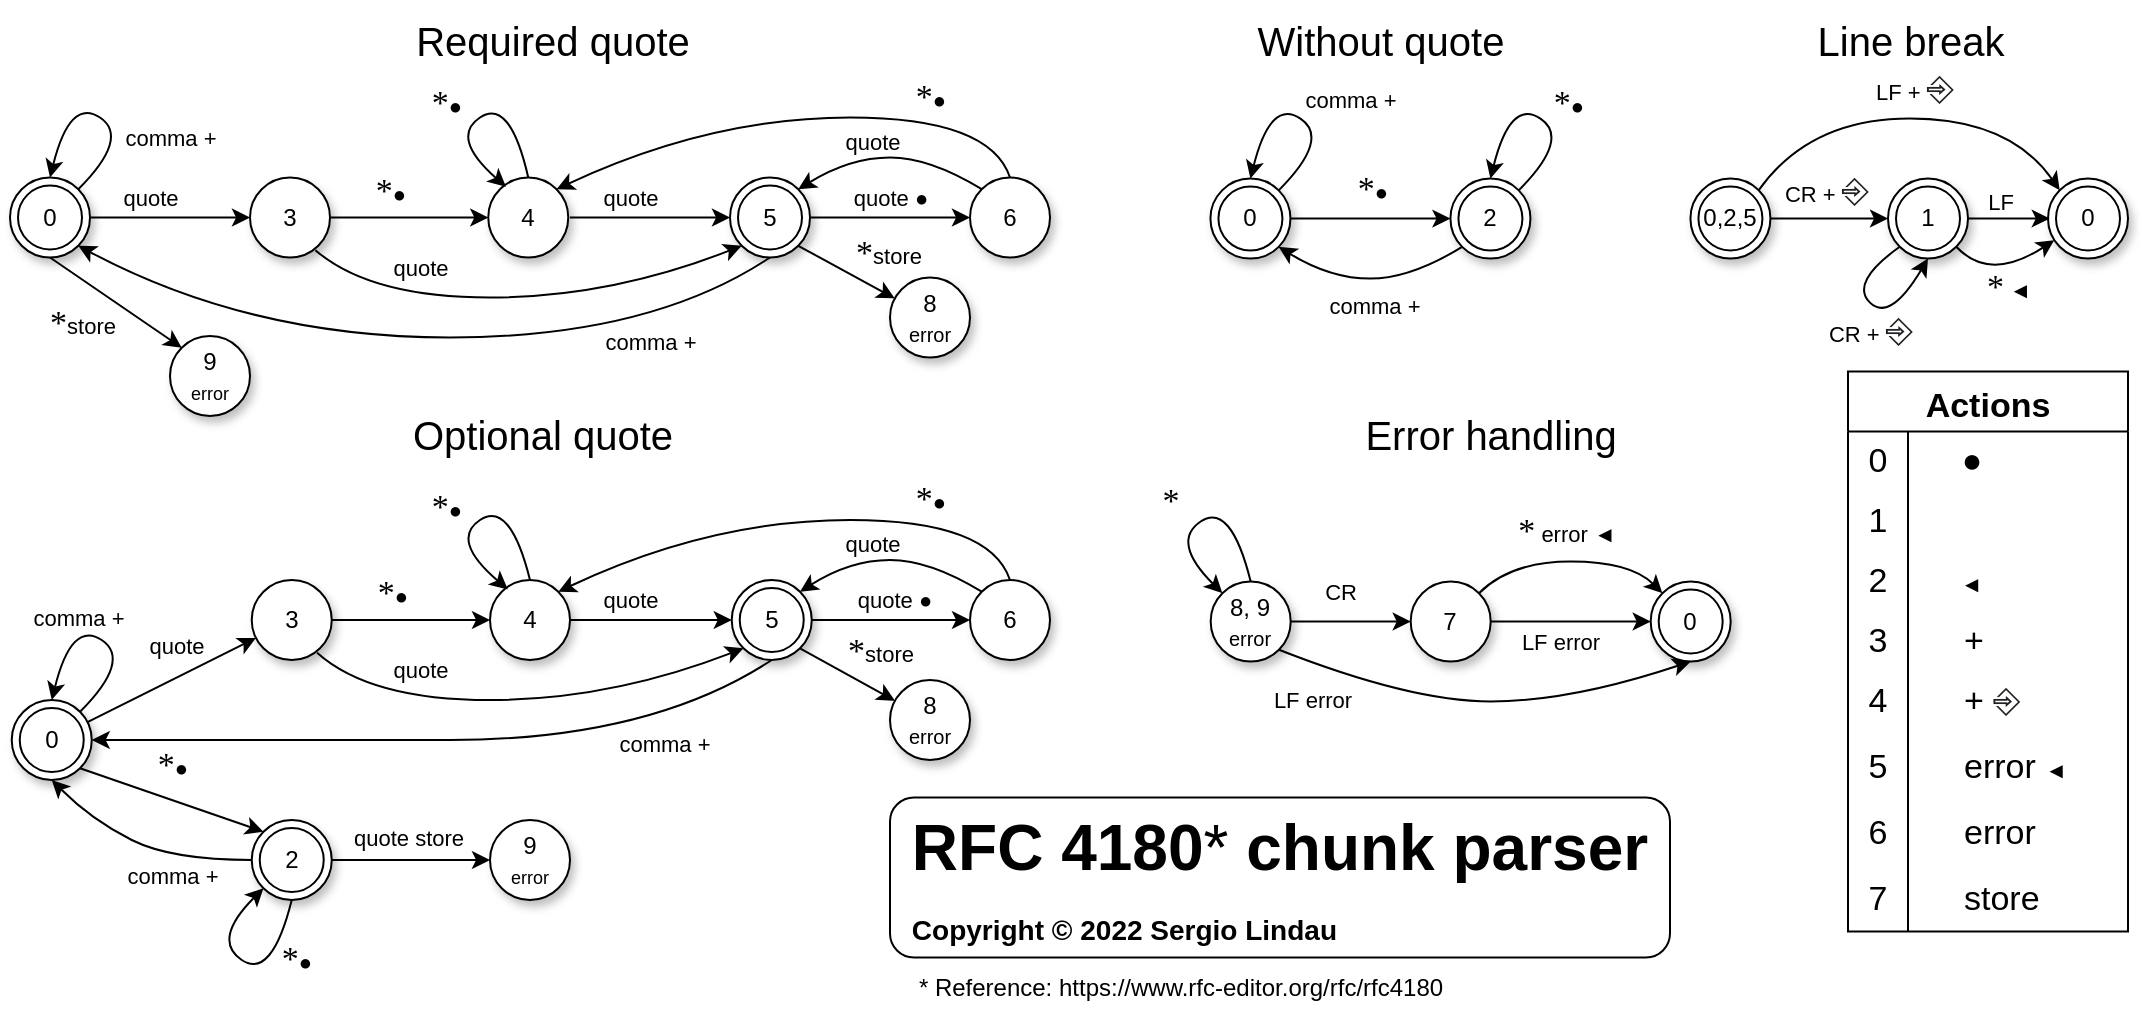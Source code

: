 <mxfile version="20.3.0" type="device"><diagram name="Page-1" id="42789a77-a242-8287-6e28-9cd8cfd52e62"><mxGraphModel dx="1185" dy="721" grid="1" gridSize="10" guides="1" tooltips="1" connect="1" arrows="1" fold="1" page="1" pageScale="1" pageWidth="1169" pageHeight="827" background="none" math="0" shadow="0"><root><mxCell id="0"/><mxCell id="1" parent="0"/><mxCell id="oNU-ILpVucmie5B2ft57-38" value="8, 9&lt;br&gt;&lt;font style=&quot;font-size: 10px;&quot;&gt;error&lt;/font&gt;" style="ellipse;whiteSpace=wrap;html=1;aspect=fixed;shadow=1;" parent="1" vertex="1"><mxGeometry x="656.34" y="475.75" width="40" height="40" as="geometry"/></mxCell><mxCell id="oNU-ILpVucmie5B2ft57-39" value="7" style="ellipse;whiteSpace=wrap;html=1;aspect=fixed;shadow=1;" parent="1" vertex="1"><mxGeometry x="756.34" y="475.75" width="40" height="40" as="geometry"/></mxCell><mxCell id="oNU-ILpVucmie5B2ft57-42" value="0" style="ellipse;shape=doubleEllipse;whiteSpace=wrap;html=1;aspect=fixed;shadow=1;" parent="1" vertex="1"><mxGeometry x="876.34" y="475.75" width="40" height="40" as="geometry"/></mxCell><mxCell id="oNU-ILpVucmie5B2ft57-53" value="" style="endArrow=classic;html=1;rounded=0;labelBorderColor=none;fontSize=17;entryX=0;entryY=0.5;entryDx=0;entryDy=0;exitX=1;exitY=0.5;exitDx=0;exitDy=0;" parent="1" source="oNU-ILpVucmie5B2ft57-38" target="oNU-ILpVucmie5B2ft57-39" edge="1"><mxGeometry width="50" height="50" relative="1" as="geometry"><mxPoint x="736.34" y="465.75" as="sourcePoint"/><mxPoint x="806.34" y="455.75" as="targetPoint"/></mxGeometry></mxCell><mxCell id="oNU-ILpVucmie5B2ft57-56" value="CR" style="edgeLabel;html=1;align=center;verticalAlign=middle;resizable=0;points=[];fontSize=11;" parent="oNU-ILpVucmie5B2ft57-53" vertex="1" connectable="0"><mxGeometry x="-0.144" y="1" relative="1" as="geometry"><mxPoint x="-1" y="-14" as="offset"/></mxGeometry></mxCell><mxCell id="oNU-ILpVucmie5B2ft57-54" value="" style="endArrow=classic;html=1;rounded=0;labelBorderColor=none;fontSize=17;exitX=1;exitY=0.5;exitDx=0;exitDy=0;entryX=0;entryY=0.5;entryDx=0;entryDy=0;" parent="1" source="oNU-ILpVucmie5B2ft57-39" target="oNU-ILpVucmie5B2ft57-42" edge="1"><mxGeometry width="50" height="50" relative="1" as="geometry"><mxPoint x="696.34" y="605.75" as="sourcePoint"/><mxPoint x="696.34" y="665.75" as="targetPoint"/></mxGeometry></mxCell><mxCell id="oNU-ILpVucmie5B2ft57-57" value="LF error" style="edgeLabel;html=1;align=center;verticalAlign=middle;resizable=0;points=[];fontSize=11;" parent="oNU-ILpVucmie5B2ft57-54" vertex="1" connectable="0"><mxGeometry x="-0.211" y="1" relative="1" as="geometry"><mxPoint x="3" y="11" as="offset"/></mxGeometry></mxCell><mxCell id="oNU-ILpVucmie5B2ft57-58" value="" style="curved=1;endArrow=classic;html=1;rounded=0;labelBorderColor=none;fontSize=17;exitX=1;exitY=1;exitDx=0;exitDy=0;entryX=0.5;entryY=1;entryDx=0;entryDy=0;" parent="1" source="oNU-ILpVucmie5B2ft57-38" target="oNU-ILpVucmie5B2ft57-42" edge="1"><mxGeometry width="50" height="50" relative="1" as="geometry"><mxPoint x="719.815" y="459.361" as="sourcePoint"/><mxPoint x="856.34" y="515.75" as="targetPoint"/><Array as="points"><mxPoint x="756.34" y="535.75"/><mxPoint x="836.34" y="535.75"/></Array></mxGeometry></mxCell><mxCell id="oNU-ILpVucmie5B2ft57-59" value="&lt;span style=&quot;font-size: 11px;&quot;&gt;LF error&lt;/span&gt;" style="edgeLabel;html=1;align=center;verticalAlign=middle;resizable=0;points=[];fontSize=17;" parent="oNU-ILpVucmie5B2ft57-58" vertex="1" connectable="0"><mxGeometry x="-0.659" y="-12" relative="1" as="geometry"><mxPoint x="-13" y="-1" as="offset"/></mxGeometry></mxCell><mxCell id="oNU-ILpVucmie5B2ft57-60" value="" style="curved=1;endArrow=classic;html=1;rounded=0;labelBorderColor=none;fontSize=11;entryX=0;entryY=0;entryDx=0;entryDy=0;exitX=1;exitY=0;exitDx=0;exitDy=0;" parent="1" source="oNU-ILpVucmie5B2ft57-39" target="oNU-ILpVucmie5B2ft57-42" edge="1"><mxGeometry width="50" height="50" relative="1" as="geometry"><mxPoint x="790.34" y="505.75" as="sourcePoint"/><mxPoint x="666.34" y="695.75" as="targetPoint"/><Array as="points"><mxPoint x="806.34" y="465.75"/><mxPoint x="866.34" y="465.75"/></Array></mxGeometry></mxCell><mxCell id="oNU-ILpVucmie5B2ft57-61" value="&lt;font style=&quot;font-size: 11px;&quot;&gt;&lt;span style=&quot;font-size: 17px; font-family: Symbol;&quot;&gt;*&lt;/span&gt;&lt;font style=&quot;font-size: 11px;&quot;&gt; &lt;/font&gt;&lt;font style=&quot;font-size: 11px;&quot;&gt;&lt;font style=&quot;font-size: 11px;&quot;&gt;error&lt;/font&gt;&amp;nbsp;&lt;/font&gt;&lt;/font&gt;&lt;font style=&quot;font-size: 11px;&quot;&gt;◄&lt;/font&gt;" style="edgeLabel;html=1;align=center;verticalAlign=middle;resizable=0;points=[];fontSize=11;" parent="oNU-ILpVucmie5B2ft57-60" vertex="1" connectable="0"><mxGeometry x="0.116" y="2" relative="1" as="geometry"><mxPoint x="-9" y="-13" as="offset"/></mxGeometry></mxCell><mxCell id="oNU-ILpVucmie5B2ft57-86" value="" style="curved=1;endArrow=classic;html=1;rounded=0;labelBorderColor=none;fontSize=17;entryX=0;entryY=0;entryDx=0;entryDy=0;exitX=0.5;exitY=0;exitDx=0;exitDy=0;" parent="1" source="oNU-ILpVucmie5B2ft57-38" target="oNU-ILpVucmie5B2ft57-38" edge="1"><mxGeometry width="50" height="50" relative="1" as="geometry"><mxPoint x="706.34" y="445.75" as="sourcePoint"/><mxPoint x="696.34" y="425.75" as="targetPoint"/><Array as="points"><mxPoint x="666.34" y="435.75"/><mxPoint x="636.34" y="455.75"/></Array></mxGeometry></mxCell><mxCell id="oNU-ILpVucmie5B2ft57-87" value="&lt;span style=&quot;font-family: Symbol; font-size: 17px;&quot;&gt;*&lt;/span&gt;" style="edgeLabel;html=1;align=center;verticalAlign=middle;resizable=0;points=[];fontSize=11;fontFamily=Helvetica;" parent="oNU-ILpVucmie5B2ft57-86" vertex="1" connectable="0"><mxGeometry x="-0.462" y="6" relative="1" as="geometry"><mxPoint x="-27" y="-12" as="offset"/></mxGeometry></mxCell><mxCell id="oNU-ILpVucmie5B2ft57-89" value="Actions" style="shape=table;startSize=30;container=1;collapsible=0;childLayout=tableLayout;fixedRows=1;rowLines=0;fontStyle=1;shadow=0;fontFamily=Helvetica;fontSize=17;" parent="1" vertex="1"><mxGeometry x="975" y="370.75" width="140" height="280" as="geometry"/></mxCell><mxCell id="oNU-ILpVucmie5B2ft57-90" value="" style="shape=tableRow;horizontal=0;startSize=0;swimlaneHead=0;swimlaneBody=0;top=0;left=0;bottom=0;right=0;collapsible=0;dropTarget=0;fillColor=none;points=[[0,0.5],[1,0.5]];portConstraint=eastwest;shadow=1;fontFamily=Helvetica;fontSize=17;" parent="oNU-ILpVucmie5B2ft57-89" vertex="1"><mxGeometry y="30" width="140" height="30" as="geometry"/></mxCell><mxCell id="oNU-ILpVucmie5B2ft57-91" value="0" style="shape=partialRectangle;html=1;whiteSpace=wrap;connectable=0;fillColor=none;top=0;left=0;bottom=0;right=0;overflow=hidden;pointerEvents=1;shadow=1;fontFamily=Helvetica;fontSize=17;" parent="oNU-ILpVucmie5B2ft57-90" vertex="1"><mxGeometry width="30" height="30" as="geometry"><mxRectangle width="30" height="30" as="alternateBounds"/></mxGeometry></mxCell><mxCell id="oNU-ILpVucmie5B2ft57-92" value="&lt;span style=&quot;font-size: 17px; text-align: center; background-color: rgb(255, 255, 255);&quot;&gt;&amp;nbsp; &amp;nbsp; ●&lt;/span&gt;" style="shape=partialRectangle;html=1;whiteSpace=wrap;connectable=0;fillColor=none;top=0;left=0;bottom=0;right=0;align=left;spacingLeft=6;overflow=hidden;shadow=1;fontFamily=Helvetica;fontSize=17;" parent="oNU-ILpVucmie5B2ft57-90" vertex="1"><mxGeometry x="30" width="110" height="30" as="geometry"><mxRectangle width="110" height="30" as="alternateBounds"/></mxGeometry></mxCell><mxCell id="oNU-ILpVucmie5B2ft57-93" value="" style="shape=tableRow;horizontal=0;startSize=0;swimlaneHead=0;swimlaneBody=0;top=0;left=0;bottom=0;right=0;collapsible=0;dropTarget=0;fillColor=none;points=[[0,0.5],[1,0.5]];portConstraint=eastwest;shadow=1;fontFamily=Helvetica;fontSize=17;" parent="oNU-ILpVucmie5B2ft57-89" vertex="1"><mxGeometry y="60" width="140" height="30" as="geometry"/></mxCell><mxCell id="oNU-ILpVucmie5B2ft57-94" value="1" style="shape=partialRectangle;html=1;whiteSpace=wrap;connectable=0;fillColor=none;top=0;left=0;bottom=0;right=0;overflow=hidden;shadow=1;fontFamily=Helvetica;fontSize=17;" parent="oNU-ILpVucmie5B2ft57-93" vertex="1"><mxGeometry width="30" height="30" as="geometry"><mxRectangle width="30" height="30" as="alternateBounds"/></mxGeometry></mxCell><mxCell id="oNU-ILpVucmie5B2ft57-95" value="" style="shape=partialRectangle;html=1;whiteSpace=wrap;connectable=0;fillColor=none;top=0;left=0;bottom=0;right=0;align=left;spacingLeft=6;overflow=hidden;shadow=1;fontFamily=Helvetica;fontSize=17;" parent="oNU-ILpVucmie5B2ft57-93" vertex="1"><mxGeometry x="30" width="110" height="30" as="geometry"><mxRectangle width="110" height="30" as="alternateBounds"/></mxGeometry></mxCell><mxCell id="oNU-ILpVucmie5B2ft57-96" value="" style="shape=tableRow;horizontal=0;startSize=0;swimlaneHead=0;swimlaneBody=0;top=0;left=0;bottom=0;right=0;collapsible=0;dropTarget=0;fillColor=none;points=[[0,0.5],[1,0.5]];portConstraint=eastwest;shadow=1;fontFamily=Helvetica;fontSize=17;" parent="oNU-ILpVucmie5B2ft57-89" vertex="1"><mxGeometry y="90" width="140" height="30" as="geometry"/></mxCell><mxCell id="oNU-ILpVucmie5B2ft57-97" value="2" style="shape=partialRectangle;html=1;whiteSpace=wrap;connectable=0;fillColor=none;top=0;left=0;bottom=0;right=0;overflow=hidden;shadow=1;fontFamily=Helvetica;fontSize=17;" parent="oNU-ILpVucmie5B2ft57-96" vertex="1"><mxGeometry width="30" height="30" as="geometry"><mxRectangle width="30" height="30" as="alternateBounds"/></mxGeometry></mxCell><mxCell id="oNU-ILpVucmie5B2ft57-98" value="&lt;span style=&quot;font-size: 11px; text-align: center; background-color: rgb(255, 255, 255);&quot;&gt;&amp;nbsp; &amp;nbsp; &amp;nbsp; ◄&lt;/span&gt;" style="shape=partialRectangle;html=1;whiteSpace=wrap;connectable=0;fillColor=none;top=0;left=0;bottom=0;right=0;align=left;spacingLeft=6;overflow=hidden;shadow=1;fontFamily=Helvetica;fontSize=17;" parent="oNU-ILpVucmie5B2ft57-96" vertex="1"><mxGeometry x="30" width="110" height="30" as="geometry"><mxRectangle width="110" height="30" as="alternateBounds"/></mxGeometry></mxCell><mxCell id="oNU-ILpVucmie5B2ft57-99" value="+&amp;nbsp;&lt;span style=&quot;color: rgb(32, 33, 36); font-family: consolas, &amp;quot;lucida console&amp;quot;, &amp;quot;courier new&amp;quot;, monospace; background-color: rgb(255, 255, 255); font-size: 17px;&quot;&gt;⎆&lt;/span&gt;" style="shape=partialRectangle;html=1;whiteSpace=wrap;connectable=0;fillColor=none;top=0;left=0;bottom=0;right=0;align=left;spacingLeft=6;overflow=hidden;shadow=1;fontFamily=Helvetica;fontSize=17;" parent="1" vertex="1"><mxGeometry x="1025" y="520.75" width="90" height="30" as="geometry"><mxRectangle width="140" height="30" as="alternateBounds"/></mxGeometry></mxCell><mxCell id="oNU-ILpVucmie5B2ft57-100" value="4" style="shape=partialRectangle;html=1;whiteSpace=wrap;connectable=0;fillColor=none;top=0;left=0;bottom=0;right=0;overflow=hidden;shadow=1;fontFamily=Helvetica;fontSize=17;" parent="1" vertex="1"><mxGeometry x="975" y="520.75" width="30" height="30" as="geometry"><mxRectangle width="40" height="30" as="alternateBounds"/></mxGeometry></mxCell><mxCell id="oNU-ILpVucmie5B2ft57-104" value="" style="line;strokeWidth=1;direction=south;html=1;shadow=0;fontFamily=Helvetica;fontSize=17;" parent="1" vertex="1"><mxGeometry x="995" y="451.25" width="20" height="199.5" as="geometry"/></mxCell><mxCell id="oNU-ILpVucmie5B2ft57-106" value="" style="shape=tableRow;horizontal=0;startSize=0;swimlaneHead=0;swimlaneBody=0;top=0;left=0;bottom=0;right=0;collapsible=0;dropTarget=0;fillColor=none;points=[[0,0.5],[1,0.5]];portConstraint=eastwest;shadow=1;fontFamily=Helvetica;fontSize=17;" parent="1" vertex="1"><mxGeometry x="975" y="553.75" width="140" height="30" as="geometry"/></mxCell><mxCell id="oNU-ILpVucmie5B2ft57-107" value="5" style="shape=partialRectangle;html=1;whiteSpace=wrap;connectable=0;fillColor=none;top=0;left=0;bottom=0;right=0;overflow=hidden;shadow=1;fontFamily=Helvetica;fontSize=17;" parent="oNU-ILpVucmie5B2ft57-106" vertex="1"><mxGeometry width="30" height="30" as="geometry"><mxRectangle width="40" height="30" as="alternateBounds"/></mxGeometry></mxCell><mxCell id="oNU-ILpVucmie5B2ft57-108" value="error&amp;nbsp;&lt;span style=&quot;font-size: 11px; text-align: center; background-color: rgb(255, 255, 255);&quot;&gt;◄&lt;/span&gt;" style="shape=partialRectangle;html=1;whiteSpace=wrap;connectable=0;fillColor=none;top=0;left=0;bottom=0;right=0;align=left;spacingLeft=6;overflow=hidden;shadow=1;fontFamily=Helvetica;fontSize=17;" parent="oNU-ILpVucmie5B2ft57-106" vertex="1"><mxGeometry x="50" width="90" height="30" as="geometry"><mxRectangle width="140" height="30" as="alternateBounds"/></mxGeometry></mxCell><mxCell id="oNU-ILpVucmie5B2ft57-109" value="" style="shape=tableRow;horizontal=0;startSize=0;swimlaneHead=0;swimlaneBody=0;top=0;left=0;bottom=0;right=0;collapsible=0;dropTarget=0;fillColor=none;points=[[0,0.5],[1,0.5]];portConstraint=eastwest;shadow=1;fontFamily=Helvetica;fontSize=17;" parent="1" vertex="1"><mxGeometry x="975" y="583.75" width="140" height="33" as="geometry"/></mxCell><mxCell id="oNU-ILpVucmie5B2ft57-110" value="6" style="shape=partialRectangle;html=1;whiteSpace=wrap;connectable=0;fillColor=none;top=0;left=0;bottom=0;right=0;overflow=hidden;shadow=1;fontFamily=Helvetica;fontSize=17;" parent="oNU-ILpVucmie5B2ft57-109" vertex="1"><mxGeometry y="3" width="30" height="30" as="geometry"><mxRectangle width="40" height="30" as="alternateBounds"/></mxGeometry></mxCell><mxCell id="oNU-ILpVucmie5B2ft57-111" value="error" style="shape=partialRectangle;html=1;whiteSpace=wrap;connectable=0;fillColor=none;top=0;left=0;bottom=0;right=0;align=left;spacingLeft=6;overflow=hidden;shadow=1;fontFamily=Helvetica;fontSize=17;" parent="oNU-ILpVucmie5B2ft57-109" vertex="1"><mxGeometry x="50" y="3" width="90" height="30" as="geometry"><mxRectangle width="140" height="30" as="alternateBounds"/></mxGeometry></mxCell><mxCell id="oNU-ILpVucmie5B2ft57-112" value="store" style="shape=partialRectangle;html=1;whiteSpace=wrap;connectable=0;fillColor=none;top=0;left=0;bottom=0;right=0;align=left;spacingLeft=6;overflow=hidden;shadow=1;fontFamily=Helvetica;fontSize=17;" parent="1" vertex="1"><mxGeometry x="1025" y="619.75" width="90" height="30" as="geometry"><mxRectangle width="140" height="30" as="alternateBounds"/></mxGeometry></mxCell><mxCell id="oNU-ILpVucmie5B2ft57-113" value="7" style="shape=partialRectangle;html=1;whiteSpace=wrap;connectable=0;fillColor=none;top=0;left=0;bottom=0;right=0;overflow=hidden;shadow=1;fontFamily=Helvetica;fontSize=17;" parent="1" vertex="1"><mxGeometry x="975" y="619.75" width="30" height="30" as="geometry"><mxRectangle width="40" height="30" as="alternateBounds"/></mxGeometry></mxCell><mxCell id="oNU-ILpVucmie5B2ft57-114" value="+" style="shape=partialRectangle;html=1;whiteSpace=wrap;connectable=0;fillColor=none;top=0;left=0;bottom=0;right=0;align=left;spacingLeft=6;overflow=hidden;shadow=1;fontFamily=Helvetica;fontSize=17;" parent="1" vertex="1"><mxGeometry x="1025" y="490.75" width="90" height="30" as="geometry"><mxRectangle width="140" height="30" as="alternateBounds"/></mxGeometry></mxCell><mxCell id="oNU-ILpVucmie5B2ft57-115" value="3" style="shape=partialRectangle;html=1;whiteSpace=wrap;connectable=0;fillColor=none;top=0;left=0;bottom=0;right=0;overflow=hidden;shadow=1;fontFamily=Helvetica;fontSize=17;" parent="1" vertex="1"><mxGeometry x="975" y="490.75" width="30" height="30" as="geometry"><mxRectangle width="40" height="30" as="alternateBounds"/></mxGeometry></mxCell><mxCell id="oNU-ILpVucmie5B2ft57-119" value="&lt;div style=&quot;&quot;&gt;&lt;span style=&quot;background-color: initial;&quot;&gt;&lt;font style=&quot;font-size: 32px;&quot;&gt;&lt;b&gt;RFC 4180&lt;/b&gt;*&lt;b&gt;&amp;nbsp;chunk parser&lt;/b&gt;&lt;/font&gt;&lt;/span&gt;&lt;/div&gt;&lt;div style=&quot;text-align: left; font-size: 11px;&quot;&gt;&lt;span style=&quot;background-color: initial;&quot;&gt;&lt;br&gt;&lt;/span&gt;&lt;/div&gt;&lt;div style=&quot;text-align: left; font-size: 14px;&quot;&gt;&lt;b&gt;&lt;span style=&quot;background-color: initial;&quot;&gt;Copyright ©&lt;/span&gt;&lt;span style=&quot;background-color: initial;&quot;&gt;&amp;nbsp;2022 Sergio Lindau&lt;/span&gt;&lt;/b&gt;&lt;/div&gt;" style="rounded=1;whiteSpace=wrap;html=1;shadow=0;strokeWidth=1;fontFamily=Helvetica;fontSize=24;align=center;" parent="1" vertex="1"><mxGeometry x="496" y="583.75" width="390" height="80" as="geometry"/></mxCell><mxCell id="oNU-ILpVucmie5B2ft57-123" value="&lt;span style=&quot;font-size: 12px; text-align: left; background-color: initial;&quot;&gt;* Reference:&amp;nbsp;&lt;/span&gt;&lt;span style=&quot;font-size: 12px; text-align: left; background-color: initial;&quot;&gt;https://www.rfc-editor.org/rfc/rfc4180&lt;/span&gt;" style="text;html=1;align=center;verticalAlign=middle;resizable=0;points=[];autosize=1;strokeColor=none;fillColor=none;fontSize=12;fontFamily=Helvetica;" parent="1" vertex="1"><mxGeometry x="496" y="663.75" width="290" height="30" as="geometry"/></mxCell><mxCell id="oNU-ILpVucmie5B2ft57-125" value="0" style="ellipse;shape=doubleEllipse;whiteSpace=wrap;html=1;aspect=fixed;shadow=1;" parent="1" vertex="1"><mxGeometry x="656.22" y="274.31" width="40" height="40" as="geometry"/></mxCell><mxCell id="oNU-ILpVucmie5B2ft57-126" value="2" style="ellipse;shape=doubleEllipse;whiteSpace=wrap;html=1;aspect=fixed;shadow=1;" parent="1" vertex="1"><mxGeometry x="776.22" y="274.31" width="40" height="40" as="geometry"/></mxCell><mxCell id="oNU-ILpVucmie5B2ft57-129" value="" style="endArrow=classic;html=1;rounded=0;labelBorderColor=none;fontSize=17;" parent="1" source="oNU-ILpVucmie5B2ft57-125" target="oNU-ILpVucmie5B2ft57-126" edge="1"><mxGeometry width="50" height="50" relative="1" as="geometry"><mxPoint x="746.22" y="374.31" as="sourcePoint"/><mxPoint x="776.22" y="324.31" as="targetPoint"/></mxGeometry></mxCell><mxCell id="oNU-ILpVucmie5B2ft57-130" value="&lt;font face=&quot;Symbol&quot;&gt;*&lt;/font&gt;&lt;span style=&quot;font-size: 11px;&quot;&gt;●&lt;/span&gt;" style="edgeLabel;html=1;align=center;verticalAlign=middle;resizable=0;points=[];fontSize=17;" parent="oNU-ILpVucmie5B2ft57-129" vertex="1" connectable="0"><mxGeometry x="-0.155" y="1" relative="1" as="geometry"><mxPoint x="7" y="-14" as="offset"/></mxGeometry></mxCell><mxCell id="oNU-ILpVucmie5B2ft57-131" value="" style="curved=1;endArrow=classic;html=1;rounded=0;labelBorderColor=none;fontSize=17;entryX=0.5;entryY=0;entryDx=0;entryDy=0;exitX=1;exitY=0;exitDx=0;exitDy=0;" parent="1" source="oNU-ILpVucmie5B2ft57-126" target="oNU-ILpVucmie5B2ft57-126" edge="1"><mxGeometry width="50" height="50" relative="1" as="geometry"><mxPoint x="886.22" y="284.31" as="sourcePoint"/><mxPoint x="796.22" y="234.31" as="targetPoint"/><Array as="points"><mxPoint x="836.22" y="254.31"/><mxPoint x="806.22" y="234.31"/></Array></mxGeometry></mxCell><mxCell id="oNU-ILpVucmie5B2ft57-132" value="&lt;font face=&quot;Symbol&quot;&gt;*&lt;/font&gt;&lt;span style=&quot;font-size: 11px;&quot;&gt;●&lt;/span&gt;" style="edgeLabel;html=1;align=center;verticalAlign=middle;resizable=0;points=[];fontSize=17;" parent="oNU-ILpVucmie5B2ft57-131" vertex="1" connectable="0"><mxGeometry x="-0.462" y="6" relative="1" as="geometry"><mxPoint x="7" y="-18" as="offset"/></mxGeometry></mxCell><mxCell id="oNU-ILpVucmie5B2ft57-133" value="" style="curved=1;endArrow=classic;html=1;rounded=0;labelBorderColor=none;fontSize=17;entryX=0.5;entryY=0;entryDx=0;entryDy=0;" parent="1" source="oNU-ILpVucmie5B2ft57-125" target="oNU-ILpVucmie5B2ft57-125" edge="1"><mxGeometry width="50" height="50" relative="1" as="geometry"><mxPoint x="690.362" y="280.168" as="sourcePoint"/><mxPoint x="666.22" y="264.31" as="targetPoint"/><Array as="points"><mxPoint x="716.22" y="254.31"/><mxPoint x="686.22" y="234.31"/></Array></mxGeometry></mxCell><mxCell id="oNU-ILpVucmie5B2ft57-134" value="&lt;font style=&quot;font-size: 11px;&quot;&gt;comma +&lt;/font&gt;" style="edgeLabel;html=1;align=center;verticalAlign=middle;resizable=0;points=[];fontSize=11;fontFamily=Helvetica;" parent="oNU-ILpVucmie5B2ft57-133" vertex="1" connectable="0"><mxGeometry x="-0.462" y="6" relative="1" as="geometry"><mxPoint x="18" y="-20" as="offset"/></mxGeometry></mxCell><mxCell id="oNU-ILpVucmie5B2ft57-135" value="" style="curved=1;endArrow=classic;html=1;rounded=0;labelBorderColor=none;fontFamily=Helvetica;fontSize=32;entryX=1;entryY=1;entryDx=0;entryDy=0;exitX=0;exitY=1;exitDx=0;exitDy=0;" parent="1" source="oNU-ILpVucmie5B2ft57-126" target="oNU-ILpVucmie5B2ft57-125" edge="1"><mxGeometry width="50" height="50" relative="1" as="geometry"><mxPoint x="706.22" y="444.31" as="sourcePoint"/><mxPoint x="716.22" y="414.31" as="targetPoint"/><Array as="points"><mxPoint x="756.22" y="324.31"/><mxPoint x="716.22" y="324.31"/></Array></mxGeometry></mxCell><mxCell id="oNU-ILpVucmie5B2ft57-136" value="comma +" style="edgeLabel;html=1;align=center;verticalAlign=middle;resizable=0;points=[];fontSize=11;fontFamily=Helvetica;" parent="oNU-ILpVucmie5B2ft57-135" vertex="1" connectable="0"><mxGeometry x="-0.39" y="-1" relative="1" as="geometry"><mxPoint x="-18" y="14" as="offset"/></mxGeometry></mxCell><mxCell id="J-oSpDZBuJz6s4gYb7UV-1" value="0" style="ellipse;shape=doubleEllipse;whiteSpace=wrap;html=1;aspect=fixed;shadow=1;" parent="1" vertex="1"><mxGeometry x="56" y="273.75" width="40" height="40" as="geometry"/></mxCell><mxCell id="J-oSpDZBuJz6s4gYb7UV-2" value="5" style="ellipse;shape=doubleEllipse;whiteSpace=wrap;html=1;aspect=fixed;shadow=1;" parent="1" vertex="1"><mxGeometry x="416" y="273.75" width="40" height="40" as="geometry"/></mxCell><mxCell id="J-oSpDZBuJz6s4gYb7UV-3" value="3" style="ellipse;whiteSpace=wrap;html=1;aspect=fixed;shadow=1;" parent="1" vertex="1"><mxGeometry x="176" y="273.75" width="40" height="40" as="geometry"/></mxCell><mxCell id="J-oSpDZBuJz6s4gYb7UV-4" value="" style="endArrow=classic;html=1;rounded=0;labelBorderColor=none;fontSize=11;" parent="1" source="J-oSpDZBuJz6s4gYb7UV-1" target="J-oSpDZBuJz6s4gYb7UV-3" edge="1"><mxGeometry width="50" height="50" relative="1" as="geometry"><mxPoint x="-34" y="313.75" as="sourcePoint"/><mxPoint x="16" y="343.75" as="targetPoint"/></mxGeometry></mxCell><mxCell id="J-oSpDZBuJz6s4gYb7UV-5" value="quote" style="edgeLabel;html=1;align=center;verticalAlign=middle;resizable=0;points=[];fontSize=11;fontFamily=Helvetica;" parent="J-oSpDZBuJz6s4gYb7UV-4" vertex="1" connectable="0"><mxGeometry x="-0.283" y="2" relative="1" as="geometry"><mxPoint x="1" y="-8" as="offset"/></mxGeometry></mxCell><mxCell id="J-oSpDZBuJz6s4gYb7UV-6" value="4" style="ellipse;whiteSpace=wrap;html=1;aspect=fixed;shadow=1;" parent="1" vertex="1"><mxGeometry x="295.13" y="273.75" width="40" height="40" as="geometry"/></mxCell><mxCell id="J-oSpDZBuJz6s4gYb7UV-7" value="6" style="ellipse;whiteSpace=wrap;html=1;aspect=fixed;shadow=1;" parent="1" vertex="1"><mxGeometry x="536" y="273.75" width="40" height="40" as="geometry"/></mxCell><mxCell id="J-oSpDZBuJz6s4gYb7UV-8" value="8&lt;br&gt;&lt;font style=&quot;font-size: 10px;&quot;&gt;error&lt;/font&gt;" style="ellipse;whiteSpace=wrap;html=1;aspect=fixed;shadow=1;" parent="1" vertex="1"><mxGeometry x="496" y="323.75" width="40" height="40" as="geometry"/></mxCell><mxCell id="J-oSpDZBuJz6s4gYb7UV-9" value="" style="endArrow=classic;html=1;rounded=0;labelBorderColor=none;fontSize=11;entryX=0;entryY=0.5;entryDx=0;entryDy=0;" parent="1" source="J-oSpDZBuJz6s4gYb7UV-3" target="J-oSpDZBuJz6s4gYb7UV-6" edge="1"><mxGeometry width="50" height="50" relative="1" as="geometry"><mxPoint x="39.346" y="403.75" as="sourcePoint"/><mxPoint x="-47.349" y="461.596" as="targetPoint"/></mxGeometry></mxCell><mxCell id="J-oSpDZBuJz6s4gYb7UV-10" value="&lt;font style=&quot;font-size: 17px;&quot; face=&quot;Symbol&quot;&gt;*&lt;/font&gt;●" style="edgeLabel;html=1;align=center;verticalAlign=middle;resizable=0;points=[];fontSize=11;fontFamily=Helvetica;" parent="J-oSpDZBuJz6s4gYb7UV-9" vertex="1" connectable="0"><mxGeometry x="0.317" relative="1" as="geometry"><mxPoint x="-22" y="-13" as="offset"/></mxGeometry></mxCell><mxCell id="J-oSpDZBuJz6s4gYb7UV-11" value="" style="endArrow=classic;html=1;rounded=0;labelBorderColor=none;fontFamily=Helvetica;fontSize=11;entryX=0;entryY=0.5;entryDx=0;entryDy=0;" parent="1" target="J-oSpDZBuJz6s4gYb7UV-2" edge="1"><mxGeometry width="50" height="50" relative="1" as="geometry"><mxPoint x="336" y="293.75" as="sourcePoint"/><mxPoint x="396" y="273.75" as="targetPoint"/></mxGeometry></mxCell><mxCell id="J-oSpDZBuJz6s4gYb7UV-12" value="quote" style="edgeLabel;html=1;align=center;verticalAlign=middle;resizable=0;points=[];fontSize=11;fontFamily=Helvetica;" parent="J-oSpDZBuJz6s4gYb7UV-11" vertex="1" connectable="0"><mxGeometry x="-0.328" relative="1" as="geometry"><mxPoint x="3" y="-10" as="offset"/></mxGeometry></mxCell><mxCell id="J-oSpDZBuJz6s4gYb7UV-13" value="" style="endArrow=classic;html=1;rounded=0;labelBorderColor=none;fontFamily=Helvetica;fontSize=11;entryX=0;entryY=0.5;entryDx=0;entryDy=0;exitX=1;exitY=0.5;exitDx=0;exitDy=0;" parent="1" source="J-oSpDZBuJz6s4gYb7UV-2" target="J-oSpDZBuJz6s4gYb7UV-7" edge="1"><mxGeometry width="50" height="50" relative="1" as="geometry"><mxPoint x="26" y="558.75" as="sourcePoint"/><mxPoint x="26" y="598.75" as="targetPoint"/></mxGeometry></mxCell><mxCell id="J-oSpDZBuJz6s4gYb7UV-14" value="quote ●" style="edgeLabel;html=1;align=center;verticalAlign=middle;resizable=0;points=[];fontSize=11;fontFamily=Helvetica;" parent="J-oSpDZBuJz6s4gYb7UV-13" vertex="1" connectable="0"><mxGeometry x="-0.328" relative="1" as="geometry"><mxPoint x="13" y="-10" as="offset"/></mxGeometry></mxCell><mxCell id="J-oSpDZBuJz6s4gYb7UV-15" value="" style="curved=1;endArrow=classic;html=1;rounded=0;labelBorderColor=none;fontFamily=Helvetica;fontSize=11;exitX=0;exitY=0;exitDx=0;exitDy=0;entryX=1;entryY=0;entryDx=0;entryDy=0;" parent="1" source="J-oSpDZBuJz6s4gYb7UV-7" target="J-oSpDZBuJz6s4gYb7UV-2" edge="1"><mxGeometry width="50" height="50" relative="1" as="geometry"><mxPoint x="-54" y="593.75" as="sourcePoint"/><mxPoint x="456" y="263.75" as="targetPoint"/><Array as="points"><mxPoint x="516" y="263.75"/><mxPoint x="476" y="263.75"/></Array></mxGeometry></mxCell><mxCell id="J-oSpDZBuJz6s4gYb7UV-16" value="quote" style="edgeLabel;html=1;align=center;verticalAlign=middle;resizable=0;points=[];fontSize=11;fontFamily=Helvetica;" parent="J-oSpDZBuJz6s4gYb7UV-15" vertex="1" connectable="0"><mxGeometry x="-0.265" y="-4" relative="1" as="geometry"><mxPoint x="-23" y="-4" as="offset"/></mxGeometry></mxCell><mxCell id="J-oSpDZBuJz6s4gYb7UV-17" value="" style="curved=1;endArrow=classic;html=1;rounded=0;labelBorderColor=none;fontFamily=Helvetica;fontSize=11;exitX=0.5;exitY=0;exitDx=0;exitDy=0;entryX=1;entryY=0;entryDx=0;entryDy=0;" parent="1" source="J-oSpDZBuJz6s4gYb7UV-7" target="J-oSpDZBuJz6s4gYb7UV-6" edge="1"><mxGeometry width="50" height="50" relative="1" as="geometry"><mxPoint x="-44" y="643.75" as="sourcePoint"/><mxPoint x="315" y="223.75" as="targetPoint"/><Array as="points"><mxPoint x="546" y="243.75"/><mxPoint x="406" y="243.75"/></Array></mxGeometry></mxCell><mxCell id="J-oSpDZBuJz6s4gYb7UV-18" value="&lt;font style=&quot;font-size: 17px;&quot; face=&quot;Symbol&quot;&gt;*&lt;/font&gt;●" style="edgeLabel;html=1;align=center;verticalAlign=middle;resizable=0;points=[];fontSize=11;fontFamily=Helvetica;" parent="J-oSpDZBuJz6s4gYb7UV-17" vertex="1" connectable="0"><mxGeometry x="-0.071" y="1" relative="1" as="geometry"><mxPoint x="57" y="-11" as="offset"/></mxGeometry></mxCell><mxCell id="J-oSpDZBuJz6s4gYb7UV-19" value="" style="curved=1;endArrow=classic;html=1;rounded=0;labelBorderColor=none;fontSize=17;entryX=0.222;entryY=0.117;entryDx=0;entryDy=0;entryPerimeter=0;exitX=0.5;exitY=0;exitDx=0;exitDy=0;" parent="1" source="J-oSpDZBuJz6s4gYb7UV-6" target="J-oSpDZBuJz6s4gYb7UV-6" edge="1"><mxGeometry width="50" height="50" relative="1" as="geometry"><mxPoint x="305.13" y="263.75" as="sourcePoint"/><mxPoint x="296.53" y="286.59" as="targetPoint"/><Array as="points"><mxPoint x="306" y="233.75"/><mxPoint x="276" y="253.75"/></Array></mxGeometry></mxCell><mxCell id="J-oSpDZBuJz6s4gYb7UV-20" value="&lt;font face=&quot;Symbol&quot;&gt;*&lt;/font&gt;&lt;span style=&quot;font-size: 11px;&quot;&gt;●&lt;/span&gt;" style="edgeLabel;html=1;align=center;verticalAlign=middle;resizable=0;points=[];fontSize=17;" parent="J-oSpDZBuJz6s4gYb7UV-19" vertex="1" connectable="0"><mxGeometry x="-0.462" y="6" relative="1" as="geometry"><mxPoint x="-29" y="-8" as="offset"/></mxGeometry></mxCell><mxCell id="J-oSpDZBuJz6s4gYb7UV-21" value="" style="curved=1;endArrow=classic;html=1;rounded=0;labelBorderColor=none;fontFamily=Helvetica;fontSize=11;exitX=0.5;exitY=1;exitDx=0;exitDy=0;entryX=1;entryY=1;entryDx=0;entryDy=0;" parent="1" source="J-oSpDZBuJz6s4gYb7UV-2" target="J-oSpDZBuJz6s4gYb7UV-1" edge="1"><mxGeometry width="50" height="50" relative="1" as="geometry"><mxPoint x="236" y="523.75" as="sourcePoint"/><mxPoint x="106" y="323.75" as="targetPoint"/><Array as="points"><mxPoint x="376" y="353.75"/><mxPoint x="176" y="353.75"/></Array></mxGeometry></mxCell><mxCell id="J-oSpDZBuJz6s4gYb7UV-22" value="comma +" style="edgeLabel;html=1;align=center;verticalAlign=middle;resizable=0;points=[];fontSize=11;fontFamily=Helvetica;" parent="J-oSpDZBuJz6s4gYb7UV-21" vertex="1" connectable="0"><mxGeometry x="-0.287" y="1" relative="1" as="geometry"><mxPoint x="59" y="1" as="offset"/></mxGeometry></mxCell><mxCell id="J-oSpDZBuJz6s4gYb7UV-23" value="" style="curved=1;endArrow=classic;html=1;rounded=0;labelBorderColor=none;fontSize=11;exitX=0.817;exitY=0.908;exitDx=0;exitDy=0;entryX=0;entryY=1;entryDx=0;entryDy=0;exitPerimeter=0;" parent="1" source="J-oSpDZBuJz6s4gYb7UV-3" target="J-oSpDZBuJz6s4gYb7UV-2" edge="1"><mxGeometry width="50" height="50" relative="1" as="geometry"><mxPoint x="76" y="360.82" as="sourcePoint"/><mxPoint x="81.858" y="466.678" as="targetPoint"/><Array as="points"><mxPoint x="236" y="333.75"/><mxPoint x="356" y="333.75"/></Array></mxGeometry></mxCell><mxCell id="J-oSpDZBuJz6s4gYb7UV-24" value="&lt;font style=&quot;font-size: 11px;&quot;&gt;&lt;span style=&quot;font-size: 11px;&quot;&gt;quote&lt;/span&gt;&lt;/font&gt;" style="edgeLabel;html=1;align=center;verticalAlign=middle;resizable=0;points=[];fontSize=11;fontFamily=Helvetica;" parent="J-oSpDZBuJz6s4gYb7UV-23" vertex="1" connectable="0"><mxGeometry x="0.116" y="2" relative="1" as="geometry"><mxPoint x="-66" y="-13" as="offset"/></mxGeometry></mxCell><mxCell id="J-oSpDZBuJz6s4gYb7UV-25" value="" style="endArrow=classic;html=1;rounded=0;labelBorderColor=none;fontFamily=Helvetica;fontSize=11;exitX=1;exitY=1;exitDx=0;exitDy=0;" parent="1" source="J-oSpDZBuJz6s4gYb7UV-2" target="J-oSpDZBuJz6s4gYb7UV-8" edge="1"><mxGeometry width="50" height="50" relative="1" as="geometry"><mxPoint x="226" y="523.75" as="sourcePoint"/><mxPoint x="86" y="553.75" as="targetPoint"/></mxGeometry></mxCell><mxCell id="J-oSpDZBuJz6s4gYb7UV-26" value="&lt;font style=&quot;font-size: 17px;&quot; face=&quot;Symbol&quot;&gt;*&lt;/font&gt;&lt;font style=&quot;font-size: 11px;&quot;&gt;store&lt;/font&gt;" style="edgeLabel;html=1;align=center;verticalAlign=middle;resizable=0;points=[];fontSize=11;fontFamily=Helvetica;" parent="J-oSpDZBuJz6s4gYb7UV-25" vertex="1" connectable="0"><mxGeometry x="0.449" y="-2" relative="1" as="geometry"><mxPoint x="10" y="-17" as="offset"/></mxGeometry></mxCell><mxCell id="J-oSpDZBuJz6s4gYb7UV-27" value="" style="curved=1;endArrow=classic;html=1;rounded=0;labelBorderColor=none;fontSize=17;entryX=0.5;entryY=0;entryDx=0;entryDy=0;" parent="1" source="J-oSpDZBuJz6s4gYb7UV-1" target="J-oSpDZBuJz6s4gYb7UV-1" edge="1"><mxGeometry width="50" height="50" relative="1" as="geometry"><mxPoint x="90.142" y="279.608" as="sourcePoint"/><mxPoint x="66" y="263.75" as="targetPoint"/><Array as="points"><mxPoint x="116" y="253.75"/><mxPoint x="86" y="233.75"/></Array></mxGeometry></mxCell><mxCell id="J-oSpDZBuJz6s4gYb7UV-28" value="&lt;font style=&quot;font-size: 11px;&quot;&gt;comma +&lt;/font&gt;" style="edgeLabel;html=1;align=center;verticalAlign=middle;resizable=0;points=[];fontSize=11;fontFamily=Helvetica;" parent="J-oSpDZBuJz6s4gYb7UV-27" vertex="1" connectable="0"><mxGeometry x="-0.462" y="6" relative="1" as="geometry"><mxPoint x="28" as="offset"/></mxGeometry></mxCell><mxCell id="J-oSpDZBuJz6s4gYb7UV-31" value="0,2,5" style="ellipse;shape=doubleEllipse;whiteSpace=wrap;html=1;aspect=fixed;shadow=1;" parent="1" vertex="1"><mxGeometry x="896.22" y="274.27" width="40" height="40" as="geometry"/></mxCell><mxCell id="J-oSpDZBuJz6s4gYb7UV-32" value="1" style="ellipse;shape=doubleEllipse;whiteSpace=wrap;html=1;aspect=fixed;shadow=1;" parent="1" vertex="1"><mxGeometry x="995" y="274.25" width="40" height="40" as="geometry"/></mxCell><mxCell id="J-oSpDZBuJz6s4gYb7UV-33" value="0" style="ellipse;shape=doubleEllipse;whiteSpace=wrap;html=1;aspect=fixed;shadow=1;" parent="1" vertex="1"><mxGeometry x="1075" y="274.25" width="40" height="40" as="geometry"/></mxCell><mxCell id="J-oSpDZBuJz6s4gYb7UV-34" value="" style="endArrow=classic;html=1;rounded=0;labelBorderColor=none;fontSize=11;exitX=1;exitY=0.5;exitDx=0;exitDy=0;entryX=0;entryY=0.5;entryDx=0;entryDy=0;" parent="1" source="J-oSpDZBuJz6s4gYb7UV-31" target="J-oSpDZBuJz6s4gYb7UV-32" edge="1"><mxGeometry width="50" height="50" relative="1" as="geometry"><mxPoint x="695.87" y="494.25" as="sourcePoint"/><mxPoint x="955.87" y="324.25" as="targetPoint"/></mxGeometry></mxCell><mxCell id="J-oSpDZBuJz6s4gYb7UV-35" value="CR +&amp;nbsp;&lt;span style=&quot;color: rgb(32, 33, 36); font-family: consolas, &amp;quot;lucida console&amp;quot;, &amp;quot;courier new&amp;quot;, monospace; font-size: 17px; text-align: left;&quot;&gt;⎆&lt;/span&gt;" style="edgeLabel;html=1;align=center;verticalAlign=middle;resizable=0;points=[];fontSize=11;" parent="J-oSpDZBuJz6s4gYb7UV-34" vertex="1" connectable="0"><mxGeometry x="-0.104" y="1" relative="1" as="geometry"><mxPoint x="1" y="-12" as="offset"/></mxGeometry></mxCell><mxCell id="J-oSpDZBuJz6s4gYb7UV-36" value="" style="endArrow=classic;html=1;rounded=0;labelBorderColor=none;fontSize=11;exitX=1;exitY=0.5;exitDx=0;exitDy=0;" parent="1" source="J-oSpDZBuJz6s4gYb7UV-32" edge="1"><mxGeometry width="50" height="50" relative="1" as="geometry"><mxPoint x="935.87" y="404.25" as="sourcePoint"/><mxPoint x="1075.87" y="294.25" as="targetPoint"/></mxGeometry></mxCell><mxCell id="J-oSpDZBuJz6s4gYb7UV-37" value="LF" style="edgeLabel;html=1;align=center;verticalAlign=middle;resizable=0;points=[];fontSize=11;" parent="J-oSpDZBuJz6s4gYb7UV-36" vertex="1" connectable="0"><mxGeometry x="-0.277" y="2" relative="1" as="geometry"><mxPoint x="1" y="-7" as="offset"/></mxGeometry></mxCell><mxCell id="J-oSpDZBuJz6s4gYb7UV-38" value="" style="curved=1;endArrow=classic;html=1;rounded=0;labelBorderColor=none;fontSize=11;exitX=1;exitY=1;exitDx=0;exitDy=0;" parent="1" source="J-oSpDZBuJz6s4gYb7UV-32" target="J-oSpDZBuJz6s4gYb7UV-33" edge="1"><mxGeometry width="50" height="50" relative="1" as="geometry"><mxPoint x="925.87" y="374.25" as="sourcePoint"/><mxPoint x="885.87" y="494.25" as="targetPoint"/><Array as="points"><mxPoint x="1045.87" y="326.19"/></Array></mxGeometry></mxCell><mxCell id="J-oSpDZBuJz6s4gYb7UV-39" value="&lt;font style=&quot;font-size: 11px;&quot;&gt;&lt;font style=&quot;font-size: 11px;&quot; face=&quot;Symbol&quot;&gt;&lt;span style=&quot;font-size: 17px;&quot;&gt;*&lt;/span&gt;&lt;font style=&quot;font-size: 11px;&quot;&gt;&amp;nbsp;&lt;/font&gt;&lt;/font&gt;&lt;/font&gt;&lt;font style=&quot;font-size: 11px;&quot;&gt;◄&lt;/font&gt;" style="edgeLabel;html=1;align=center;verticalAlign=middle;resizable=0;points=[];fontSize=11;" parent="J-oSpDZBuJz6s4gYb7UV-38" vertex="1" connectable="0"><mxGeometry x="0.116" y="2" relative="1" as="geometry"><mxPoint x="1" y="10" as="offset"/></mxGeometry></mxCell><mxCell id="J-oSpDZBuJz6s4gYb7UV-40" value="" style="curved=1;endArrow=classic;html=1;rounded=0;labelBorderColor=none;fontSize=17;exitX=0;exitY=1;exitDx=0;exitDy=0;entryX=0.5;entryY=1;entryDx=0;entryDy=0;" parent="1" source="J-oSpDZBuJz6s4gYb7UV-32" target="J-oSpDZBuJz6s4gYb7UV-32" edge="1"><mxGeometry width="50" height="50" relative="1" as="geometry"><mxPoint x="985.87" y="346.19" as="sourcePoint"/><mxPoint x="1025.87" y="346.19" as="targetPoint"/><Array as="points"><mxPoint x="975.87" y="326.19"/><mxPoint x="995.87" y="346.19"/></Array></mxGeometry></mxCell><mxCell id="J-oSpDZBuJz6s4gYb7UV-41" value="&lt;span style=&quot;font-size: 11px;&quot;&gt;CR +&amp;nbsp;&lt;/span&gt;&lt;span style=&quot;color: rgb(32, 33, 36); font-family: consolas, &amp;quot;lucida console&amp;quot;, &amp;quot;courier new&amp;quot;, monospace; text-align: left;&quot;&gt;⎆&lt;/span&gt;" style="edgeLabel;html=1;align=center;verticalAlign=middle;resizable=0;points=[];fontSize=17;" parent="J-oSpDZBuJz6s4gYb7UV-40" vertex="1" connectable="0"><mxGeometry x="-0.462" y="6" relative="1" as="geometry"><mxPoint x="3" y="22" as="offset"/></mxGeometry></mxCell><mxCell id="J-oSpDZBuJz6s4gYb7UV-42" value="" style="curved=1;endArrow=classic;html=1;rounded=0;labelBorderColor=none;fontSize=17;entryX=0;entryY=0;entryDx=0;entryDy=0;exitX=1;exitY=0;exitDx=0;exitDy=0;" parent="1" source="J-oSpDZBuJz6s4gYb7UV-31" target="J-oSpDZBuJz6s4gYb7UV-33" edge="1"><mxGeometry width="50" height="50" relative="1" as="geometry"><mxPoint x="1015.87" y="334.25" as="sourcePoint"/><mxPoint x="1085.87" y="394.25" as="targetPoint"/><Array as="points"><mxPoint x="955.87" y="244.25"/><mxPoint x="1055.87" y="244.25"/></Array></mxGeometry></mxCell><mxCell id="J-oSpDZBuJz6s4gYb7UV-43" value="&lt;span style=&quot;font-size: 11px;&quot;&gt;LF +&amp;nbsp;&lt;/span&gt;&lt;span style=&quot;color: rgb(32, 33, 36); font-family: consolas, &amp;quot;lucida console&amp;quot;, &amp;quot;courier new&amp;quot;, monospace; text-align: left;&quot;&gt;&lt;font style=&quot;font-size: 17px;&quot;&gt;⎆&lt;/font&gt;&lt;/span&gt;" style="edgeLabel;html=1;align=center;verticalAlign=middle;resizable=0;points=[];fontSize=17;" parent="J-oSpDZBuJz6s4gYb7UV-42" vertex="1" connectable="0"><mxGeometry x="-0.659" y="-12" relative="1" as="geometry"><mxPoint x="49" y="-31" as="offset"/></mxGeometry></mxCell><mxCell id="J-oSpDZBuJz6s4gYb7UV-44" style="edgeStyle=none;rounded=0;orthogonalLoop=1;jettySize=auto;html=1;entryX=0.5;entryY=0;entryDx=0;entryDy=0;labelBorderColor=none;fontSize=17;" parent="1" source="J-oSpDZBuJz6s4gYb7UV-33" target="J-oSpDZBuJz6s4gYb7UV-33" edge="1"><mxGeometry relative="1" as="geometry"/></mxCell><mxCell id="J-oSpDZBuJz6s4gYb7UV-60" value="0" style="ellipse;shape=doubleEllipse;whiteSpace=wrap;html=1;aspect=fixed;shadow=1;" parent="1" vertex="1"><mxGeometry x="56.87" y="535" width="40" height="40" as="geometry"/></mxCell><mxCell id="J-oSpDZBuJz6s4gYb7UV-61" value="5" style="ellipse;shape=doubleEllipse;whiteSpace=wrap;html=1;aspect=fixed;shadow=1;" parent="1" vertex="1"><mxGeometry x="416.87" y="475" width="40" height="40" as="geometry"/></mxCell><mxCell id="J-oSpDZBuJz6s4gYb7UV-62" value="3" style="ellipse;whiteSpace=wrap;html=1;aspect=fixed;shadow=1;" parent="1" vertex="1"><mxGeometry x="176.87" y="475" width="40" height="40" as="geometry"/></mxCell><mxCell id="J-oSpDZBuJz6s4gYb7UV-63" value="" style="endArrow=classic;html=1;rounded=0;labelBorderColor=none;fontSize=11;" parent="1" source="J-oSpDZBuJz6s4gYb7UV-60" target="J-oSpDZBuJz6s4gYb7UV-62" edge="1"><mxGeometry width="50" height="50" relative="1" as="geometry"><mxPoint x="-34.0" y="515" as="sourcePoint"/><mxPoint x="16.0" y="545" as="targetPoint"/></mxGeometry></mxCell><mxCell id="J-oSpDZBuJz6s4gYb7UV-64" value="quote" style="edgeLabel;html=1;align=center;verticalAlign=middle;resizable=0;points=[];fontSize=11;fontFamily=Helvetica;" parent="J-oSpDZBuJz6s4gYb7UV-63" vertex="1" connectable="0"><mxGeometry x="-0.283" y="2" relative="1" as="geometry"><mxPoint x="14" y="-21" as="offset"/></mxGeometry></mxCell><mxCell id="J-oSpDZBuJz6s4gYb7UV-65" value="4" style="ellipse;whiteSpace=wrap;html=1;aspect=fixed;shadow=1;" parent="1" vertex="1"><mxGeometry x="296" y="475" width="40" height="40" as="geometry"/></mxCell><mxCell id="J-oSpDZBuJz6s4gYb7UV-66" value="6" style="ellipse;whiteSpace=wrap;html=1;aspect=fixed;shadow=1;" parent="1" vertex="1"><mxGeometry x="536.0" y="475" width="40" height="40" as="geometry"/></mxCell><mxCell id="J-oSpDZBuJz6s4gYb7UV-67" value="8&lt;br&gt;&lt;font style=&quot;font-size: 10px;&quot;&gt;error&lt;/font&gt;" style="ellipse;whiteSpace=wrap;html=1;aspect=fixed;shadow=1;" parent="1" vertex="1"><mxGeometry x="496" y="525" width="40" height="40" as="geometry"/></mxCell><mxCell id="J-oSpDZBuJz6s4gYb7UV-68" value="" style="endArrow=classic;html=1;rounded=0;labelBorderColor=none;fontSize=11;entryX=0;entryY=0.5;entryDx=0;entryDy=0;" parent="1" source="J-oSpDZBuJz6s4gYb7UV-62" target="J-oSpDZBuJz6s4gYb7UV-65" edge="1"><mxGeometry width="50" height="50" relative="1" as="geometry"><mxPoint x="39.346" y="605.0" as="sourcePoint"/><mxPoint x="-47.349" y="662.846" as="targetPoint"/></mxGeometry></mxCell><mxCell id="J-oSpDZBuJz6s4gYb7UV-69" value="&lt;font style=&quot;font-size: 17px;&quot; face=&quot;Symbol&quot;&gt;*&lt;/font&gt;●" style="edgeLabel;html=1;align=center;verticalAlign=middle;resizable=0;points=[];fontSize=11;fontFamily=Helvetica;" parent="J-oSpDZBuJz6s4gYb7UV-68" vertex="1" connectable="0"><mxGeometry x="0.317" relative="1" as="geometry"><mxPoint x="-22" y="-13" as="offset"/></mxGeometry></mxCell><mxCell id="J-oSpDZBuJz6s4gYb7UV-70" value="" style="endArrow=classic;html=1;rounded=0;labelBorderColor=none;fontFamily=Helvetica;fontSize=11;entryX=0;entryY=0.5;entryDx=0;entryDy=0;" parent="1" target="J-oSpDZBuJz6s4gYb7UV-61" edge="1"><mxGeometry width="50" height="50" relative="1" as="geometry"><mxPoint x="336" y="495" as="sourcePoint"/><mxPoint x="396" y="475" as="targetPoint"/></mxGeometry></mxCell><mxCell id="J-oSpDZBuJz6s4gYb7UV-71" value="quote" style="edgeLabel;html=1;align=center;verticalAlign=middle;resizable=0;points=[];fontSize=11;fontFamily=Helvetica;" parent="J-oSpDZBuJz6s4gYb7UV-70" vertex="1" connectable="0"><mxGeometry x="-0.328" relative="1" as="geometry"><mxPoint x="3" y="-10" as="offset"/></mxGeometry></mxCell><mxCell id="J-oSpDZBuJz6s4gYb7UV-72" value="" style="endArrow=classic;html=1;rounded=0;labelBorderColor=none;fontFamily=Helvetica;fontSize=11;entryX=0;entryY=0.5;entryDx=0;entryDy=0;exitX=1;exitY=0.5;exitDx=0;exitDy=0;" parent="1" source="J-oSpDZBuJz6s4gYb7UV-61" target="J-oSpDZBuJz6s4gYb7UV-66" edge="1"><mxGeometry width="50" height="50" relative="1" as="geometry"><mxPoint x="26" y="760" as="sourcePoint"/><mxPoint x="26" y="800" as="targetPoint"/></mxGeometry></mxCell><mxCell id="J-oSpDZBuJz6s4gYb7UV-73" value="quote ●" style="edgeLabel;html=1;align=center;verticalAlign=middle;resizable=0;points=[];fontSize=11;fontFamily=Helvetica;" parent="J-oSpDZBuJz6s4gYb7UV-72" vertex="1" connectable="0"><mxGeometry x="-0.328" relative="1" as="geometry"><mxPoint x="14" y="-10" as="offset"/></mxGeometry></mxCell><mxCell id="J-oSpDZBuJz6s4gYb7UV-74" value="" style="curved=1;endArrow=classic;html=1;rounded=0;labelBorderColor=none;fontFamily=Helvetica;fontSize=11;exitX=0;exitY=0;exitDx=0;exitDy=0;entryX=1;entryY=0;entryDx=0;entryDy=0;" parent="1" source="J-oSpDZBuJz6s4gYb7UV-66" target="J-oSpDZBuJz6s4gYb7UV-61" edge="1"><mxGeometry width="50" height="50" relative="1" as="geometry"><mxPoint x="-54.0" y="795" as="sourcePoint"/><mxPoint x="456" y="465" as="targetPoint"/><Array as="points"><mxPoint x="516" y="465"/><mxPoint x="476" y="465"/></Array></mxGeometry></mxCell><mxCell id="J-oSpDZBuJz6s4gYb7UV-75" value="quote" style="edgeLabel;html=1;align=center;verticalAlign=middle;resizable=0;points=[];fontSize=11;fontFamily=Helvetica;" parent="J-oSpDZBuJz6s4gYb7UV-74" vertex="1" connectable="0"><mxGeometry x="-0.265" y="-4" relative="1" as="geometry"><mxPoint x="-23" y="-4" as="offset"/></mxGeometry></mxCell><mxCell id="J-oSpDZBuJz6s4gYb7UV-76" value="" style="curved=1;endArrow=classic;html=1;rounded=0;labelBorderColor=none;fontFamily=Helvetica;fontSize=11;exitX=0.5;exitY=0;exitDx=0;exitDy=0;entryX=1;entryY=0;entryDx=0;entryDy=0;" parent="1" source="J-oSpDZBuJz6s4gYb7UV-66" target="J-oSpDZBuJz6s4gYb7UV-65" edge="1"><mxGeometry width="50" height="50" relative="1" as="geometry"><mxPoint x="-44.0" y="845" as="sourcePoint"/><mxPoint x="315" y="425.0" as="targetPoint"/><Array as="points"><mxPoint x="546.0" y="445"/><mxPoint x="406" y="445"/></Array></mxGeometry></mxCell><mxCell id="J-oSpDZBuJz6s4gYb7UV-77" value="&lt;font style=&quot;font-size: 17px;&quot; face=&quot;Symbol&quot;&gt;*&lt;/font&gt;●" style="edgeLabel;html=1;align=center;verticalAlign=middle;resizable=0;points=[];fontSize=11;fontFamily=Helvetica;" parent="J-oSpDZBuJz6s4gYb7UV-76" vertex="1" connectable="0"><mxGeometry x="-0.071" y="1" relative="1" as="geometry"><mxPoint x="57" y="-11" as="offset"/></mxGeometry></mxCell><mxCell id="J-oSpDZBuJz6s4gYb7UV-78" value="" style="curved=1;endArrow=classic;html=1;rounded=0;labelBorderColor=none;fontSize=17;entryX=0.222;entryY=0.117;entryDx=0;entryDy=0;entryPerimeter=0;exitX=0.5;exitY=0;exitDx=0;exitDy=0;" parent="1" source="J-oSpDZBuJz6s4gYb7UV-65" target="J-oSpDZBuJz6s4gYb7UV-65" edge="1"><mxGeometry width="50" height="50" relative="1" as="geometry"><mxPoint x="305.13" y="465" as="sourcePoint"/><mxPoint x="296.53" y="487.84" as="targetPoint"/><Array as="points"><mxPoint x="306" y="435"/><mxPoint x="276" y="455"/></Array></mxGeometry></mxCell><mxCell id="J-oSpDZBuJz6s4gYb7UV-79" value="&lt;font face=&quot;Symbol&quot;&gt;*&lt;/font&gt;&lt;span style=&quot;font-size: 11px;&quot;&gt;●&lt;/span&gt;" style="edgeLabel;html=1;align=center;verticalAlign=middle;resizable=0;points=[];fontSize=17;" parent="J-oSpDZBuJz6s4gYb7UV-78" vertex="1" connectable="0"><mxGeometry x="-0.462" y="6" relative="1" as="geometry"><mxPoint x="-29" y="-8" as="offset"/></mxGeometry></mxCell><mxCell id="J-oSpDZBuJz6s4gYb7UV-80" value="" style="curved=1;endArrow=classic;html=1;rounded=0;labelBorderColor=none;fontFamily=Helvetica;fontSize=11;exitX=0.5;exitY=1;exitDx=0;exitDy=0;entryX=1;entryY=0.5;entryDx=0;entryDy=0;" parent="1" source="J-oSpDZBuJz6s4gYb7UV-61" target="J-oSpDZBuJz6s4gYb7UV-60" edge="1"><mxGeometry width="50" height="50" relative="1" as="geometry"><mxPoint x="236" y="725" as="sourcePoint"/><mxPoint x="106.0" y="525" as="targetPoint"/><Array as="points"><mxPoint x="376" y="555"/><mxPoint x="176" y="555"/></Array></mxGeometry></mxCell><mxCell id="J-oSpDZBuJz6s4gYb7UV-81" value="comma +" style="edgeLabel;html=1;align=center;verticalAlign=middle;resizable=0;points=[];fontSize=11;fontFamily=Helvetica;" parent="J-oSpDZBuJz6s4gYb7UV-80" vertex="1" connectable="0"><mxGeometry x="-0.287" y="1" relative="1" as="geometry"><mxPoint x="59" y="1" as="offset"/></mxGeometry></mxCell><mxCell id="J-oSpDZBuJz6s4gYb7UV-82" value="" style="curved=1;endArrow=classic;html=1;rounded=0;labelBorderColor=none;fontSize=11;exitX=0.817;exitY=0.908;exitDx=0;exitDy=0;entryX=0;entryY=1;entryDx=0;entryDy=0;exitPerimeter=0;" parent="1" source="J-oSpDZBuJz6s4gYb7UV-62" target="J-oSpDZBuJz6s4gYb7UV-61" edge="1"><mxGeometry width="50" height="50" relative="1" as="geometry"><mxPoint x="76" y="562.07" as="sourcePoint"/><mxPoint x="81.858" y="667.928" as="targetPoint"/><Array as="points"><mxPoint x="236" y="535"/><mxPoint x="356" y="535"/></Array></mxGeometry></mxCell><mxCell id="J-oSpDZBuJz6s4gYb7UV-83" value="&lt;font style=&quot;font-size: 11px;&quot;&gt;&lt;span style=&quot;font-size: 11px;&quot;&gt;quote&lt;/span&gt;&lt;/font&gt;" style="edgeLabel;html=1;align=center;verticalAlign=middle;resizable=0;points=[];fontSize=11;fontFamily=Helvetica;" parent="J-oSpDZBuJz6s4gYb7UV-82" vertex="1" connectable="0"><mxGeometry x="0.116" y="2" relative="1" as="geometry"><mxPoint x="-66" y="-13" as="offset"/></mxGeometry></mxCell><mxCell id="J-oSpDZBuJz6s4gYb7UV-84" value="" style="endArrow=classic;html=1;rounded=0;labelBorderColor=none;fontFamily=Helvetica;fontSize=11;exitX=1;exitY=1;exitDx=0;exitDy=0;" parent="1" source="J-oSpDZBuJz6s4gYb7UV-61" target="J-oSpDZBuJz6s4gYb7UV-67" edge="1"><mxGeometry width="50" height="50" relative="1" as="geometry"><mxPoint x="226" y="725" as="sourcePoint"/><mxPoint x="86.0" y="755" as="targetPoint"/></mxGeometry></mxCell><mxCell id="J-oSpDZBuJz6s4gYb7UV-85" value="&lt;font style=&quot;font-size: 17px;&quot; face=&quot;Symbol&quot;&gt;*&lt;/font&gt;&lt;font style=&quot;font-size: 11px;&quot;&gt;store&lt;/font&gt;" style="edgeLabel;html=1;align=center;verticalAlign=middle;resizable=0;points=[];fontSize=11;fontFamily=Helvetica;" parent="J-oSpDZBuJz6s4gYb7UV-84" vertex="1" connectable="0"><mxGeometry x="0.449" y="-2" relative="1" as="geometry"><mxPoint x="6" y="-19" as="offset"/></mxGeometry></mxCell><mxCell id="J-oSpDZBuJz6s4gYb7UV-86" value="" style="curved=1;endArrow=classic;html=1;rounded=0;labelBorderColor=none;fontSize=17;entryX=0.5;entryY=0;entryDx=0;entryDy=0;" parent="1" source="J-oSpDZBuJz6s4gYb7UV-60" target="J-oSpDZBuJz6s4gYb7UV-60" edge="1"><mxGeometry width="50" height="50" relative="1" as="geometry"><mxPoint x="91.012" y="540.858" as="sourcePoint"/><mxPoint x="66.87" y="525" as="targetPoint"/><Array as="points"><mxPoint x="116.87" y="515"/><mxPoint x="86.87" y="495"/></Array></mxGeometry></mxCell><mxCell id="J-oSpDZBuJz6s4gYb7UV-87" value="&lt;font style=&quot;font-size: 11px;&quot;&gt;comma +&lt;/font&gt;" style="edgeLabel;html=1;align=center;verticalAlign=middle;resizable=0;points=[];fontSize=11;fontFamily=Helvetica;" parent="J-oSpDZBuJz6s4gYb7UV-86" vertex="1" connectable="0"><mxGeometry x="-0.462" y="6" relative="1" as="geometry"><mxPoint x="-19" y="-21" as="offset"/></mxGeometry></mxCell><mxCell id="J-oSpDZBuJz6s4gYb7UV-89" value="2" style="ellipse;shape=doubleEllipse;whiteSpace=wrap;html=1;aspect=fixed;shadow=1;" parent="1" vertex="1"><mxGeometry x="176.87" y="595" width="40" height="40" as="geometry"/></mxCell><mxCell id="J-oSpDZBuJz6s4gYb7UV-90" value="" style="endArrow=classic;html=1;rounded=0;labelBorderColor=none;fontSize=17;exitX=1;exitY=1;exitDx=0;exitDy=0;entryX=0;entryY=0;entryDx=0;entryDy=0;" parent="1" source="J-oSpDZBuJz6s4gYb7UV-60" target="J-oSpDZBuJz6s4gYb7UV-89" edge="1"><mxGeometry width="50" height="50" relative="1" as="geometry"><mxPoint x="96.87" y="615" as="sourcePoint"/><mxPoint x="166.87" y="585" as="targetPoint"/></mxGeometry></mxCell><mxCell id="J-oSpDZBuJz6s4gYb7UV-91" value="&lt;font face=&quot;Symbol&quot;&gt;*&lt;/font&gt;&lt;span style=&quot;font-size: 11px;&quot;&gt;●&lt;/span&gt;" style="edgeLabel;html=1;align=center;verticalAlign=middle;resizable=0;points=[];fontSize=17;" parent="J-oSpDZBuJz6s4gYb7UV-90" vertex="1" connectable="0"><mxGeometry x="-0.155" y="1" relative="1" as="geometry"><mxPoint x="7" y="-14" as="offset"/></mxGeometry></mxCell><mxCell id="J-oSpDZBuJz6s4gYb7UV-92" value="" style="curved=1;endArrow=classic;html=1;rounded=0;labelBorderColor=none;fontSize=17;exitX=0.5;exitY=1;exitDx=0;exitDy=0;entryX=0;entryY=1;entryDx=0;entryDy=0;" parent="1" source="J-oSpDZBuJz6s4gYb7UV-89" target="J-oSpDZBuJz6s4gYb7UV-89" edge="1"><mxGeometry width="50" height="50" relative="1" as="geometry"><mxPoint x="256" y="705" as="sourcePoint"/><mxPoint x="156.87" y="645" as="targetPoint"/><Array as="points"><mxPoint x="186.87" y="675"/><mxPoint x="156.87" y="655"/></Array></mxGeometry></mxCell><mxCell id="J-oSpDZBuJz6s4gYb7UV-93" value="&lt;font face=&quot;Symbol&quot;&gt;*&lt;/font&gt;&lt;span style=&quot;font-size: 11px;&quot;&gt;●&lt;/span&gt;" style="edgeLabel;html=1;align=center;verticalAlign=middle;resizable=0;points=[];fontSize=17;" parent="J-oSpDZBuJz6s4gYb7UV-92" vertex="1" connectable="0"><mxGeometry x="-0.462" y="6" relative="1" as="geometry"><mxPoint x="3" y="-1" as="offset"/></mxGeometry></mxCell><mxCell id="J-oSpDZBuJz6s4gYb7UV-96" value="" style="curved=1;endArrow=classic;html=1;rounded=0;labelBorderColor=none;fontFamily=Helvetica;fontSize=32;entryX=0.5;entryY=1;entryDx=0;entryDy=0;exitX=0;exitY=0.5;exitDx=0;exitDy=0;" parent="1" source="J-oSpDZBuJz6s4gYb7UV-89" target="J-oSpDZBuJz6s4gYb7UV-60" edge="1"><mxGeometry width="50" height="50" relative="1" as="geometry"><mxPoint x="106.87" y="765" as="sourcePoint"/><mxPoint x="91.012" y="629.142" as="targetPoint"/><Array as="points"><mxPoint x="136.87" y="615"/><mxPoint x="96.87" y="595"/></Array></mxGeometry></mxCell><mxCell id="J-oSpDZBuJz6s4gYb7UV-97" value="comma +" style="edgeLabel;html=1;align=center;verticalAlign=middle;resizable=0;points=[];fontSize=11;fontFamily=Helvetica;" parent="J-oSpDZBuJz6s4gYb7UV-96" vertex="1" connectable="0"><mxGeometry x="-0.39" y="-1" relative="1" as="geometry"><mxPoint x="-6" y="9" as="offset"/></mxGeometry></mxCell><mxCell id="J-oSpDZBuJz6s4gYb7UV-98" value="9&lt;br&gt;&lt;font style=&quot;font-size: 9px;&quot;&gt;error&lt;/font&gt;" style="ellipse;whiteSpace=wrap;html=1;aspect=fixed;shadow=1;" parent="1" vertex="1"><mxGeometry x="296" y="595" width="40" height="40" as="geometry"/></mxCell><mxCell id="J-oSpDZBuJz6s4gYb7UV-99" value="" style="endArrow=classic;html=1;rounded=0;labelBorderColor=none;entryX=0;entryY=0.5;entryDx=0;entryDy=0;exitX=1;exitY=0.5;exitDx=0;exitDy=0;" parent="1" source="J-oSpDZBuJz6s4gYb7UV-89" target="J-oSpDZBuJz6s4gYb7UV-98" edge="1"><mxGeometry width="50" height="50" relative="1" as="geometry"><mxPoint x="246.87" y="625" as="sourcePoint"/><mxPoint x="276.87" y="635" as="targetPoint"/></mxGeometry></mxCell><mxCell id="J-oSpDZBuJz6s4gYb7UV-100" value="quote store" style="edgeLabel;html=1;align=center;verticalAlign=middle;resizable=0;points=[];" parent="J-oSpDZBuJz6s4gYb7UV-99" vertex="1" connectable="0"><mxGeometry x="-0.166" y="-1" relative="1" as="geometry"><mxPoint x="5" y="-12" as="offset"/></mxGeometry></mxCell><mxCell id="J-oSpDZBuJz6s4gYb7UV-101" value="Without quote" style="text;html=1;align=center;verticalAlign=middle;resizable=0;points=[];autosize=1;strokeColor=none;fillColor=none;fontSize=20;" parent="1" vertex="1"><mxGeometry x="666.22" y="185" width="150" height="40" as="geometry"/></mxCell><mxCell id="J-oSpDZBuJz6s4gYb7UV-102" value="Line break" style="text;html=1;align=center;verticalAlign=middle;resizable=0;points=[];autosize=1;strokeColor=none;fillColor=none;fontSize=20;" parent="1" vertex="1"><mxGeometry x="946.22" y="185" width="120" height="40" as="geometry"/></mxCell><mxCell id="J-oSpDZBuJz6s4gYb7UV-103" value="Required quote" style="text;html=1;align=center;verticalAlign=middle;resizable=0;points=[];autosize=1;strokeColor=none;fillColor=none;fontSize=20;" parent="1" vertex="1"><mxGeometry x="246.87" y="185" width="160" height="40" as="geometry"/></mxCell><mxCell id="J-oSpDZBuJz6s4gYb7UV-104" value="Optional quote" style="text;html=1;align=center;verticalAlign=middle;resizable=0;points=[];autosize=1;strokeColor=none;fillColor=none;fontSize=20;" parent="1" vertex="1"><mxGeometry x="246.87" y="381.67" width="150" height="40" as="geometry"/></mxCell><mxCell id="J-oSpDZBuJz6s4gYb7UV-105" value="Error handling" style="text;html=1;align=center;verticalAlign=middle;resizable=0;points=[];autosize=1;strokeColor=none;fillColor=none;fontSize=20;" parent="1" vertex="1"><mxGeometry x="721.1" y="382.27" width="150" height="40" as="geometry"/></mxCell><mxCell id="apl17LHMN5tJRImR5kQK-1" value="9&lt;br&gt;&lt;font style=&quot;font-size: 9px;&quot;&gt;error&lt;/font&gt;" style="ellipse;whiteSpace=wrap;html=1;aspect=fixed;shadow=1;" vertex="1" parent="1"><mxGeometry x="136" y="353" width="40" height="40" as="geometry"/></mxCell><mxCell id="apl17LHMN5tJRImR5kQK-2" value="" style="endArrow=classic;html=1;rounded=0;labelBorderColor=none;fontSize=17;exitX=0.5;exitY=1;exitDx=0;exitDy=0;entryX=0;entryY=0;entryDx=0;entryDy=0;" edge="1" parent="1" source="J-oSpDZBuJz6s4gYb7UV-1" target="apl17LHMN5tJRImR5kQK-1"><mxGeometry width="50" height="50" relative="1" as="geometry"><mxPoint x="4.282" y="389.952" as="sourcePoint"/><mxPoint x="95.998" y="421.668" as="targetPoint"/></mxGeometry></mxCell><mxCell id="apl17LHMN5tJRImR5kQK-3" value="&lt;font face=&quot;Symbol&quot;&gt;*&lt;/font&gt;&lt;span style=&quot;font-size: 11px;&quot;&gt;store&lt;/span&gt;" style="edgeLabel;html=1;align=center;verticalAlign=middle;resizable=0;points=[];fontSize=17;" vertex="1" connectable="0" parent="apl17LHMN5tJRImR5kQK-2"><mxGeometry x="-0.155" y="1" relative="1" as="geometry"><mxPoint x="-12" y="15" as="offset"/></mxGeometry></mxCell></root></mxGraphModel></diagram></mxfile>